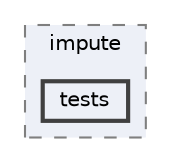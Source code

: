 digraph "/home/jam/Research/IRES-2025/dev/src/llm-scripts/testing/hypothesis-testing/hyp-env/lib/python3.12/site-packages/sklearn/impute/tests"
{
 // LATEX_PDF_SIZE
  bgcolor="transparent";
  edge [fontname=Helvetica,fontsize=10,labelfontname=Helvetica,labelfontsize=10];
  node [fontname=Helvetica,fontsize=10,shape=box,height=0.2,width=0.4];
  compound=true
  subgraph clusterdir_36f1b1356b8bbe2843678ce469924bd1 {
    graph [ bgcolor="#edf0f7", pencolor="grey50", label="impute", fontname=Helvetica,fontsize=10 style="filled,dashed", URL="dir_36f1b1356b8bbe2843678ce469924bd1.html",tooltip=""]
  dir_0aaf0c02c610908b2fc7ff72331fa83c [label="tests", fillcolor="#edf0f7", color="grey25", style="filled,bold", URL="dir_0aaf0c02c610908b2fc7ff72331fa83c.html",tooltip=""];
  }
}
